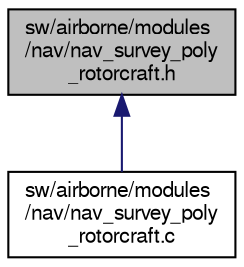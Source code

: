 digraph "sw/airborne/modules/nav/nav_survey_poly_rotorcraft.h"
{
  edge [fontname="FreeSans",fontsize="10",labelfontname="FreeSans",labelfontsize="10"];
  node [fontname="FreeSans",fontsize="10",shape=record];
  Node1 [label="sw/airborne/modules\l/nav/nav_survey_poly\l_rotorcraft.h",height=0.2,width=0.4,color="black", fillcolor="grey75", style="filled", fontcolor="black"];
  Node1 -> Node2 [dir="back",color="midnightblue",fontsize="10",style="solid",fontname="FreeSans"];
  Node2 [label="sw/airborne/modules\l/nav/nav_survey_poly\l_rotorcraft.c",height=0.2,width=0.4,color="black", fillcolor="white", style="filled",URL="$nav__survey__poly__rotorcraft_8c.html"];
}
